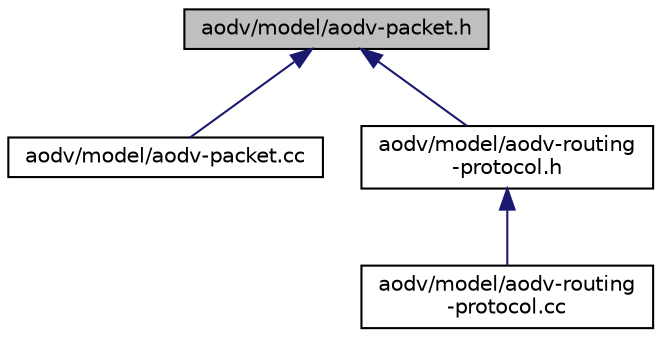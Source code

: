 digraph "aodv/model/aodv-packet.h"
{
  edge [fontname="Helvetica",fontsize="10",labelfontname="Helvetica",labelfontsize="10"];
  node [fontname="Helvetica",fontsize="10",shape=record];
  Node1 [label="aodv/model/aodv-packet.h",height=0.2,width=0.4,color="black", fillcolor="grey75", style="filled", fontcolor="black"];
  Node1 -> Node2 [dir="back",color="midnightblue",fontsize="10",style="solid"];
  Node2 [label="aodv/model/aodv-packet.cc",height=0.2,width=0.4,color="black", fillcolor="white", style="filled",URL="$dd/d8c/aodv-packet_8cc.html"];
  Node1 -> Node3 [dir="back",color="midnightblue",fontsize="10",style="solid"];
  Node3 [label="aodv/model/aodv-routing\l-protocol.h",height=0.2,width=0.4,color="black", fillcolor="white", style="filled",URL="$d1/db0/aodv-routing-protocol_8h.html"];
  Node3 -> Node4 [dir="back",color="midnightblue",fontsize="10",style="solid"];
  Node4 [label="aodv/model/aodv-routing\l-protocol.cc",height=0.2,width=0.4,color="black", fillcolor="white", style="filled",URL="$da/d22/aodv-routing-protocol_8cc.html"];
}
